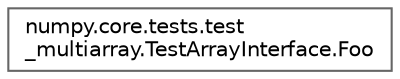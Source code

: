 digraph "Graphical Class Hierarchy"
{
 // LATEX_PDF_SIZE
  bgcolor="transparent";
  edge [fontname=Helvetica,fontsize=10,labelfontname=Helvetica,labelfontsize=10];
  node [fontname=Helvetica,fontsize=10,shape=box,height=0.2,width=0.4];
  rankdir="LR";
  Node0 [id="Node000000",label="numpy.core.tests.test\l_multiarray.TestArrayInterface.Foo",height=0.2,width=0.4,color="grey40", fillcolor="white", style="filled",URL="$d0/db7/classnumpy_1_1core_1_1tests_1_1test__multiarray_1_1TestArrayInterface_1_1Foo.html",tooltip=" "];
}

